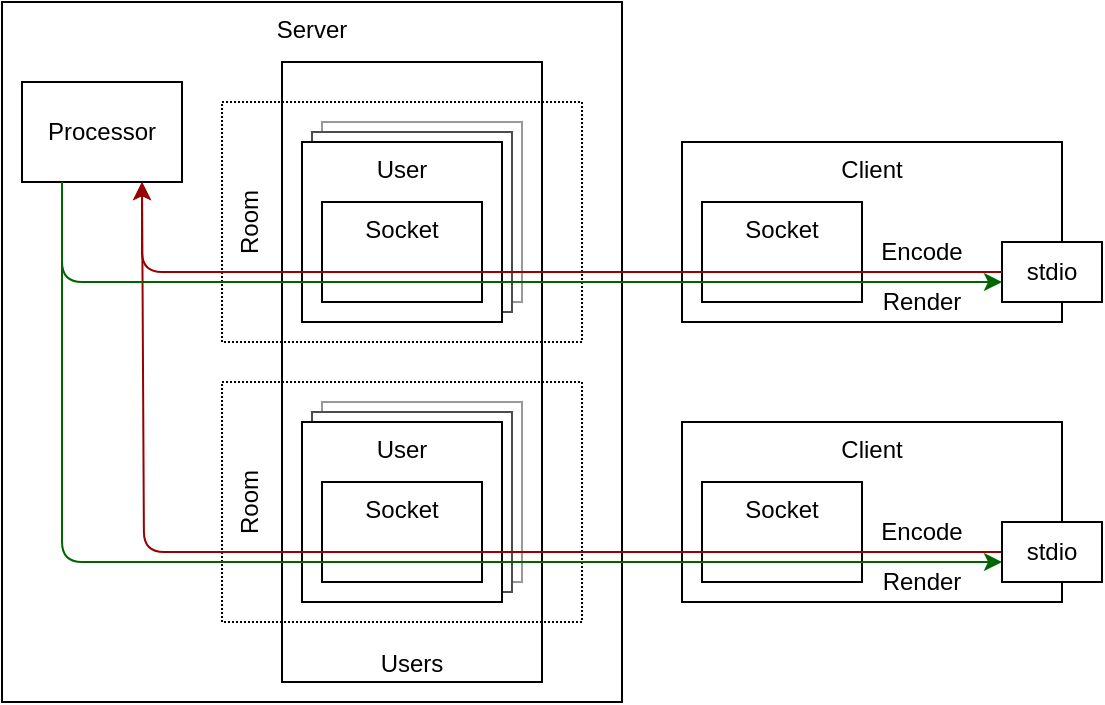 <mxfile>
    <diagram name="페이지-1" id="d-ZDK1uN6At0uO87GKic">
        <mxGraphModel dx="552" dy="373" grid="1" gridSize="10" guides="1" tooltips="1" connect="1" arrows="1" fold="1" page="1" pageScale="1" pageWidth="827" pageHeight="1169" math="0" shadow="0">
            <root>
                <mxCell id="0"/>
                <mxCell id="1" parent="0"/>
                <mxCell id="f1FNezrgVCwKNc8A0S45-26" value="Server" style="rounded=0;whiteSpace=wrap;html=1;verticalAlign=top;" parent="1" vertex="1">
                    <mxGeometry x="90" y="250" width="310" height="350" as="geometry"/>
                </mxCell>
                <mxCell id="PQTKKVDoJ_rs4d-smbjW-22" value="Users" style="rounded=0;whiteSpace=wrap;html=1;verticalAlign=bottom;horizontal=1;" parent="1" vertex="1">
                    <mxGeometry x="230" y="280" width="130" height="310" as="geometry"/>
                </mxCell>
                <mxCell id="PQTKKVDoJ_rs4d-smbjW-11" value="Room" style="rounded=0;whiteSpace=wrap;html=1;verticalAlign=top;horizontal=0;align=center;strokeColor=default;fillColor=none;dashed=1;dashPattern=1 1;" parent="1" vertex="1">
                    <mxGeometry x="200" y="440" width="180" height="120" as="geometry"/>
                </mxCell>
                <mxCell id="PQTKKVDoJ_rs4d-smbjW-14" value="" style="rounded=0;whiteSpace=wrap;html=1;verticalAlign=top;strokeColor=#999999;" parent="1" vertex="1">
                    <mxGeometry x="250" y="450" width="100" height="90" as="geometry"/>
                </mxCell>
                <mxCell id="PQTKKVDoJ_rs4d-smbjW-19" value="" style="rounded=0;whiteSpace=wrap;html=1;verticalAlign=top;strokeColor=#4D4D4D;" parent="1" vertex="1">
                    <mxGeometry x="245" y="455" width="100" height="90" as="geometry"/>
                </mxCell>
                <mxCell id="PQTKKVDoJ_rs4d-smbjW-7" value="User" style="rounded=0;whiteSpace=wrap;html=1;verticalAlign=top;" parent="1" vertex="1">
                    <mxGeometry x="240" y="460" width="100" height="90" as="geometry"/>
                </mxCell>
                <mxCell id="PQTKKVDoJ_rs4d-smbjW-1" value="Socket" style="rounded=0;whiteSpace=wrap;html=1;verticalAlign=top;" parent="1" vertex="1">
                    <mxGeometry x="250" y="490" width="80" height="50" as="geometry"/>
                </mxCell>
                <mxCell id="PQTKKVDoJ_rs4d-smbjW-28" value="Processor" style="rounded=0;whiteSpace=wrap;html=1;verticalAlign=middle;" parent="1" vertex="1">
                    <mxGeometry x="100" y="290" width="80" height="50" as="geometry"/>
                </mxCell>
                <mxCell id="f1FNezrgVCwKNc8A0S45-1" value="Client" style="rounded=0;whiteSpace=wrap;html=1;verticalAlign=top;" parent="1" vertex="1">
                    <mxGeometry x="430" y="320" width="190" height="90" as="geometry"/>
                </mxCell>
                <mxCell id="f1FNezrgVCwKNc8A0S45-2" value="Socket" style="rounded=0;whiteSpace=wrap;html=1;verticalAlign=top;" parent="1" vertex="1">
                    <mxGeometry x="440" y="350" width="80" height="50" as="geometry"/>
                </mxCell>
                <mxCell id="f1FNezrgVCwKNc8A0S45-5" value="Client" style="rounded=0;whiteSpace=wrap;html=1;verticalAlign=top;" parent="1" vertex="1">
                    <mxGeometry x="430" y="460" width="190" height="90" as="geometry"/>
                </mxCell>
                <mxCell id="f1FNezrgVCwKNc8A0S45-6" value="Socket" style="rounded=0;whiteSpace=wrap;html=1;verticalAlign=top;" parent="1" vertex="1">
                    <mxGeometry x="440" y="490" width="80" height="50" as="geometry"/>
                </mxCell>
                <mxCell id="f1FNezrgVCwKNc8A0S45-13" value="Room" style="rounded=0;whiteSpace=wrap;html=1;verticalAlign=top;horizontal=0;align=center;fillColor=none;dashed=1;dashPattern=1 1;" parent="1" vertex="1">
                    <mxGeometry x="200" y="300" width="180" height="120" as="geometry"/>
                </mxCell>
                <mxCell id="f1FNezrgVCwKNc8A0S45-14" value="" style="rounded=0;whiteSpace=wrap;html=1;verticalAlign=top;strokeColor=#999999;" parent="1" vertex="1">
                    <mxGeometry x="250" y="310" width="100" height="90" as="geometry"/>
                </mxCell>
                <mxCell id="f1FNezrgVCwKNc8A0S45-15" value="" style="rounded=0;whiteSpace=wrap;html=1;verticalAlign=top;strokeColor=#4D4D4D;" parent="1" vertex="1">
                    <mxGeometry x="245" y="315" width="100" height="90" as="geometry"/>
                </mxCell>
                <mxCell id="f1FNezrgVCwKNc8A0S45-16" value="User" style="rounded=0;whiteSpace=wrap;html=1;verticalAlign=top;" parent="1" vertex="1">
                    <mxGeometry x="240" y="320" width="100" height="90" as="geometry"/>
                </mxCell>
                <mxCell id="f1FNezrgVCwKNc8A0S45-17" value="Socket" style="rounded=0;whiteSpace=wrap;html=1;verticalAlign=top;" parent="1" vertex="1">
                    <mxGeometry x="250" y="350" width="80" height="50" as="geometry"/>
                </mxCell>
                <mxCell id="PQTKKVDoJ_rs4d-smbjW-4" value="" style="endArrow=classic;html=1;rounded=1;shadow=0;entryX=0.75;entryY=1;entryDx=0;entryDy=0;exitX=0;exitY=0.5;exitDx=0;exitDy=0;strokeColor=#990000;" parent="1" source="f1FNezrgVCwKNc8A0S45-19" target="PQTKKVDoJ_rs4d-smbjW-28" edge="1">
                    <mxGeometry width="50" height="50" relative="1" as="geometry">
                        <mxPoint x="690" y="525" as="sourcePoint"/>
                        <mxPoint x="150" y="525" as="targetPoint"/>
                        <Array as="points">
                            <mxPoint x="161" y="525"/>
                        </Array>
                    </mxGeometry>
                </mxCell>
                <mxCell id="PQTKKVDoJ_rs4d-smbjW-5" value="" style="endArrow=classic;html=1;rounded=1;exitX=0.25;exitY=1;exitDx=0;exitDy=0;entryX=0;entryY=0.5;entryDx=0;entryDy=0;strokeColor=#006600;" parent="1" source="PQTKKVDoJ_rs4d-smbjW-28" target="f1FNezrgVCwKNc8A0S45-20" edge="1">
                    <mxGeometry width="50" height="50" relative="1" as="geometry">
                        <mxPoint x="170" y="530" as="sourcePoint"/>
                        <mxPoint x="590" y="530" as="targetPoint"/>
                        <Array as="points">
                            <mxPoint x="120" y="530"/>
                        </Array>
                    </mxGeometry>
                </mxCell>
                <mxCell id="f1FNezrgVCwKNc8A0S45-19" value="" style="rounded=0;whiteSpace=wrap;html=1;verticalAlign=middle;" parent="1" vertex="1">
                    <mxGeometry x="590" y="520" width="10" height="10" as="geometry"/>
                </mxCell>
                <mxCell id="f1FNezrgVCwKNc8A0S45-20" value="" style="rounded=0;whiteSpace=wrap;html=1;verticalAlign=middle;" parent="1" vertex="1">
                    <mxGeometry x="590" y="525" width="10" height="10" as="geometry"/>
                </mxCell>
                <mxCell id="f1FNezrgVCwKNc8A0S45-7" value="stdio" style="rounded=0;whiteSpace=wrap;html=1;verticalAlign=middle;" parent="1" vertex="1">
                    <mxGeometry x="590" y="510" width="50" height="30" as="geometry"/>
                </mxCell>
                <mxCell id="f1FNezrgVCwKNc8A0S45-21" value="" style="rounded=0;whiteSpace=wrap;html=1;verticalAlign=middle;" parent="1" vertex="1">
                    <mxGeometry x="590" y="380" width="10" height="10" as="geometry"/>
                </mxCell>
                <mxCell id="f1FNezrgVCwKNc8A0S45-22" value="" style="rounded=0;whiteSpace=wrap;html=1;verticalAlign=middle;" parent="1" vertex="1">
                    <mxGeometry x="590" y="385" width="10" height="10" as="geometry"/>
                </mxCell>
                <mxCell id="f1FNezrgVCwKNc8A0S45-23" value="stdio" style="rounded=0;whiteSpace=wrap;html=1;verticalAlign=middle;" parent="1" vertex="1">
                    <mxGeometry x="590" y="370" width="50" height="30" as="geometry"/>
                </mxCell>
                <mxCell id="f1FNezrgVCwKNc8A0S45-24" value="" style="endArrow=classic;html=1;rounded=1;shadow=0;entryX=0.75;entryY=1;entryDx=0;entryDy=0;exitX=0;exitY=0.5;exitDx=0;exitDy=0;strokeColor=#990000;" parent="1" source="f1FNezrgVCwKNc8A0S45-21" target="PQTKKVDoJ_rs4d-smbjW-28" edge="1">
                    <mxGeometry width="50" height="50" relative="1" as="geometry">
                        <mxPoint x="680" y="440" as="sourcePoint"/>
                        <mxPoint x="170" y="350" as="targetPoint"/>
                        <Array as="points">
                            <mxPoint x="160" y="385"/>
                        </Array>
                    </mxGeometry>
                </mxCell>
                <mxCell id="f1FNezrgVCwKNc8A0S45-25" value="" style="endArrow=classic;html=1;rounded=1;exitX=0.25;exitY=1;exitDx=0;exitDy=0;entryX=0;entryY=0.5;entryDx=0;entryDy=0;strokeColor=#006600;" parent="1" source="PQTKKVDoJ_rs4d-smbjW-28" target="f1FNezrgVCwKNc8A0S45-22" edge="1">
                    <mxGeometry width="50" height="50" relative="1" as="geometry">
                        <mxPoint x="130" y="350" as="sourcePoint"/>
                        <mxPoint x="640" y="540" as="targetPoint"/>
                        <Array as="points">
                            <mxPoint x="120" y="390"/>
                        </Array>
                    </mxGeometry>
                </mxCell>
                <mxCell id="2" value="Encode" style="text;html=1;strokeColor=none;fillColor=none;align=center;verticalAlign=middle;whiteSpace=wrap;rounded=0;" vertex="1" parent="1">
                    <mxGeometry x="520" y="360" width="60" height="30" as="geometry"/>
                </mxCell>
                <mxCell id="3" value="Render" style="text;html=1;strokeColor=none;fillColor=none;align=center;verticalAlign=middle;whiteSpace=wrap;rounded=0;" vertex="1" parent="1">
                    <mxGeometry x="520" y="385" width="60" height="30" as="geometry"/>
                </mxCell>
                <mxCell id="4" value="Encode" style="text;html=1;strokeColor=none;fillColor=none;align=center;verticalAlign=middle;whiteSpace=wrap;rounded=0;" vertex="1" parent="1">
                    <mxGeometry x="520" y="500" width="60" height="30" as="geometry"/>
                </mxCell>
                <mxCell id="5" value="Render" style="text;html=1;strokeColor=none;fillColor=none;align=center;verticalAlign=middle;whiteSpace=wrap;rounded=0;" vertex="1" parent="1">
                    <mxGeometry x="520" y="525" width="60" height="30" as="geometry"/>
                </mxCell>
            </root>
        </mxGraphModel>
    </diagram>
</mxfile>
